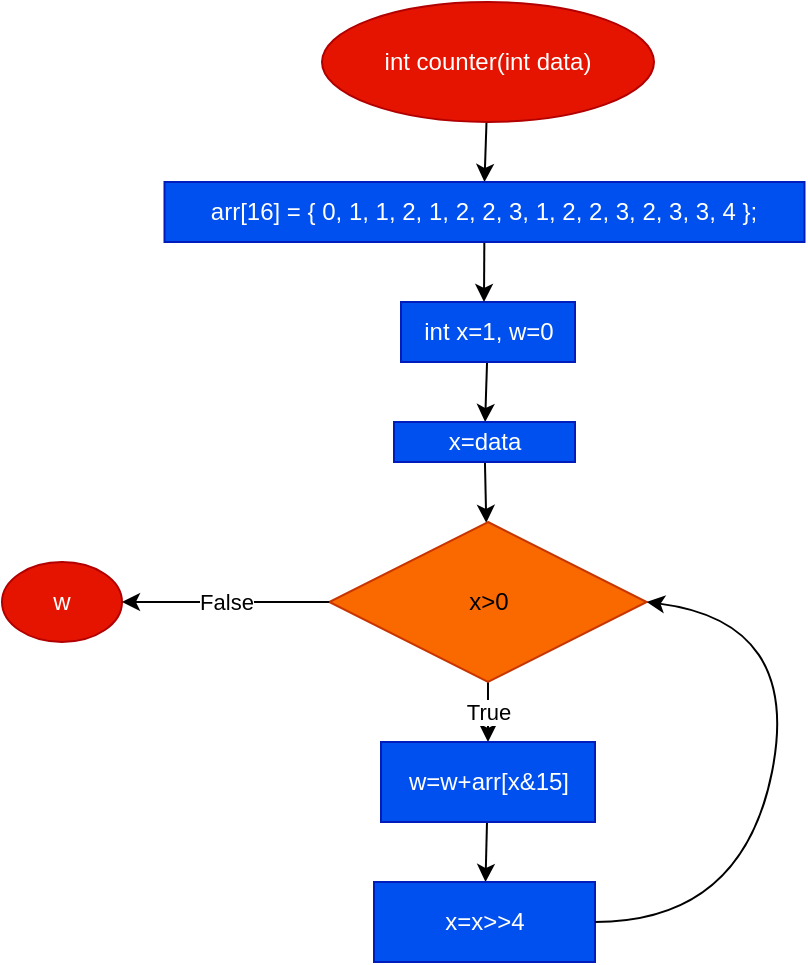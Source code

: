 <mxfile>
    <diagram id="05Kpt4s3q41s07Fc5x_S" name="Page-1">
        <mxGraphModel dx="1074" dy="619" grid="0" gridSize="10" guides="1" tooltips="1" connect="1" arrows="1" fold="1" page="0" pageScale="1" pageWidth="426" pageHeight="569" background="#ffffff" math="0" shadow="0">
            <root>
                <mxCell id="0"/>
                <mxCell id="1" parent="0"/>
                <mxCell id="2" value="" style="edgeStyle=none;html=1;entryX=0.5;entryY=0;entryDx=0;entryDy=0;" edge="1" parent="1" source="3" target="17">
                    <mxGeometry relative="1" as="geometry">
                        <mxPoint x="255" y="80" as="targetPoint"/>
                    </mxGeometry>
                </mxCell>
                <mxCell id="3" value="int counter(int data)" style="ellipse;whiteSpace=wrap;html=1;fillColor=#e51400;fontColor=#ffffff;strokeColor=#B20000;" vertex="1" parent="1">
                    <mxGeometry x="172" y="10" width="166" height="60" as="geometry"/>
                </mxCell>
                <mxCell id="4" value="" style="edgeStyle=none;html=1;" edge="1" parent="1" source="5" target="7">
                    <mxGeometry relative="1" as="geometry"/>
                </mxCell>
                <mxCell id="5" value="int x=1, w=0" style="rounded=0;whiteSpace=wrap;html=1;fillColor=#0050ef;fontColor=#ffffff;strokeColor=#001DBC;" vertex="1" parent="1">
                    <mxGeometry x="211.5" y="160" width="87" height="30" as="geometry"/>
                </mxCell>
                <mxCell id="6" value="" style="edgeStyle=none;html=1;" edge="1" parent="1" source="7" target="9">
                    <mxGeometry relative="1" as="geometry"/>
                </mxCell>
                <mxCell id="7" value="x=data" style="rounded=0;whiteSpace=wrap;html=1;fillColor=#0050ef;fontColor=#ffffff;strokeColor=#001DBC;" vertex="1" parent="1">
                    <mxGeometry x="208" y="220" width="90.5" height="20" as="geometry"/>
                </mxCell>
                <mxCell id="8" value="True" style="edgeStyle=none;html=1;" edge="1" parent="1" source="9" target="14">
                    <mxGeometry relative="1" as="geometry"/>
                </mxCell>
                <mxCell id="9" value="x&amp;gt;0" style="rhombus;whiteSpace=wrap;html=1;fillColor=#fa6800;fontColor=#000000;strokeColor=#C73500;" vertex="1" parent="1">
                    <mxGeometry x="175.62" y="270" width="158.75" height="80" as="geometry"/>
                </mxCell>
                <mxCell id="10" value="w" style="ellipse;whiteSpace=wrap;html=1;fillColor=#e51400;fontColor=#ffffff;strokeColor=#B20000;" vertex="1" parent="1">
                    <mxGeometry x="12" y="290" width="60" height="40" as="geometry"/>
                </mxCell>
                <mxCell id="11" value="" style="endArrow=classic;html=1;exitX=0;exitY=0.5;exitDx=0;exitDy=0;entryX=1;entryY=0.5;entryDx=0;entryDy=0;" edge="1" parent="1" source="9" target="10">
                    <mxGeometry relative="1" as="geometry">
                        <mxPoint x="192" y="290" as="sourcePoint"/>
                        <mxPoint x="292" y="290" as="targetPoint"/>
                    </mxGeometry>
                </mxCell>
                <mxCell id="12" value="False" style="edgeLabel;resizable=0;html=1;align=center;verticalAlign=middle;" connectable="0" vertex="1" parent="11">
                    <mxGeometry relative="1" as="geometry"/>
                </mxCell>
                <mxCell id="13" value="" style="edgeStyle=none;html=1;" edge="1" parent="1" source="14" target="15">
                    <mxGeometry relative="1" as="geometry"/>
                </mxCell>
                <mxCell id="14" value="w=w+arr[x&amp;amp;15]" style="rounded=0;whiteSpace=wrap;html=1;fillColor=#0050ef;fontColor=#ffffff;strokeColor=#001DBC;" vertex="1" parent="1">
                    <mxGeometry x="201.5" y="380" width="107" height="40" as="geometry"/>
                </mxCell>
                <mxCell id="15" value="x=x&amp;gt;&amp;gt;4" style="rounded=0;whiteSpace=wrap;html=1;fillColor=#0050ef;fontColor=#ffffff;strokeColor=#001DBC;" vertex="1" parent="1">
                    <mxGeometry x="198" y="450" width="110.5" height="40" as="geometry"/>
                </mxCell>
                <mxCell id="16" value="" style="curved=1;endArrow=classic;html=1;entryX=1;entryY=0.5;entryDx=0;entryDy=0;exitX=1;exitY=0.5;exitDx=0;exitDy=0;" edge="1" parent="1" source="15" target="9">
                    <mxGeometry width="50" height="50" relative="1" as="geometry">
                        <mxPoint x="222" y="310" as="sourcePoint"/>
                        <mxPoint x="272" y="260" as="targetPoint"/>
                        <Array as="points">
                            <mxPoint x="382" y="470"/>
                            <mxPoint x="412" y="320"/>
                        </Array>
                    </mxGeometry>
                </mxCell>
                <mxCell id="18" value="" style="edgeStyle=none;html=1;" edge="1" parent="1" source="17">
                    <mxGeometry relative="1" as="geometry">
                        <mxPoint x="253" y="160" as="targetPoint"/>
                    </mxGeometry>
                </mxCell>
                <mxCell id="17" value="arr[16] = { 0, 1, 1, 2, 1, 2, 2, 3, 1, 2, 2, 3, 2, 3, 3, 4 };" style="rounded=0;whiteSpace=wrap;html=1;fillColor=#0050ef;fontColor=#ffffff;strokeColor=#001DBC;" vertex="1" parent="1">
                    <mxGeometry x="93.25" y="100" width="320" height="30" as="geometry"/>
                </mxCell>
            </root>
        </mxGraphModel>
    </diagram>
</mxfile>